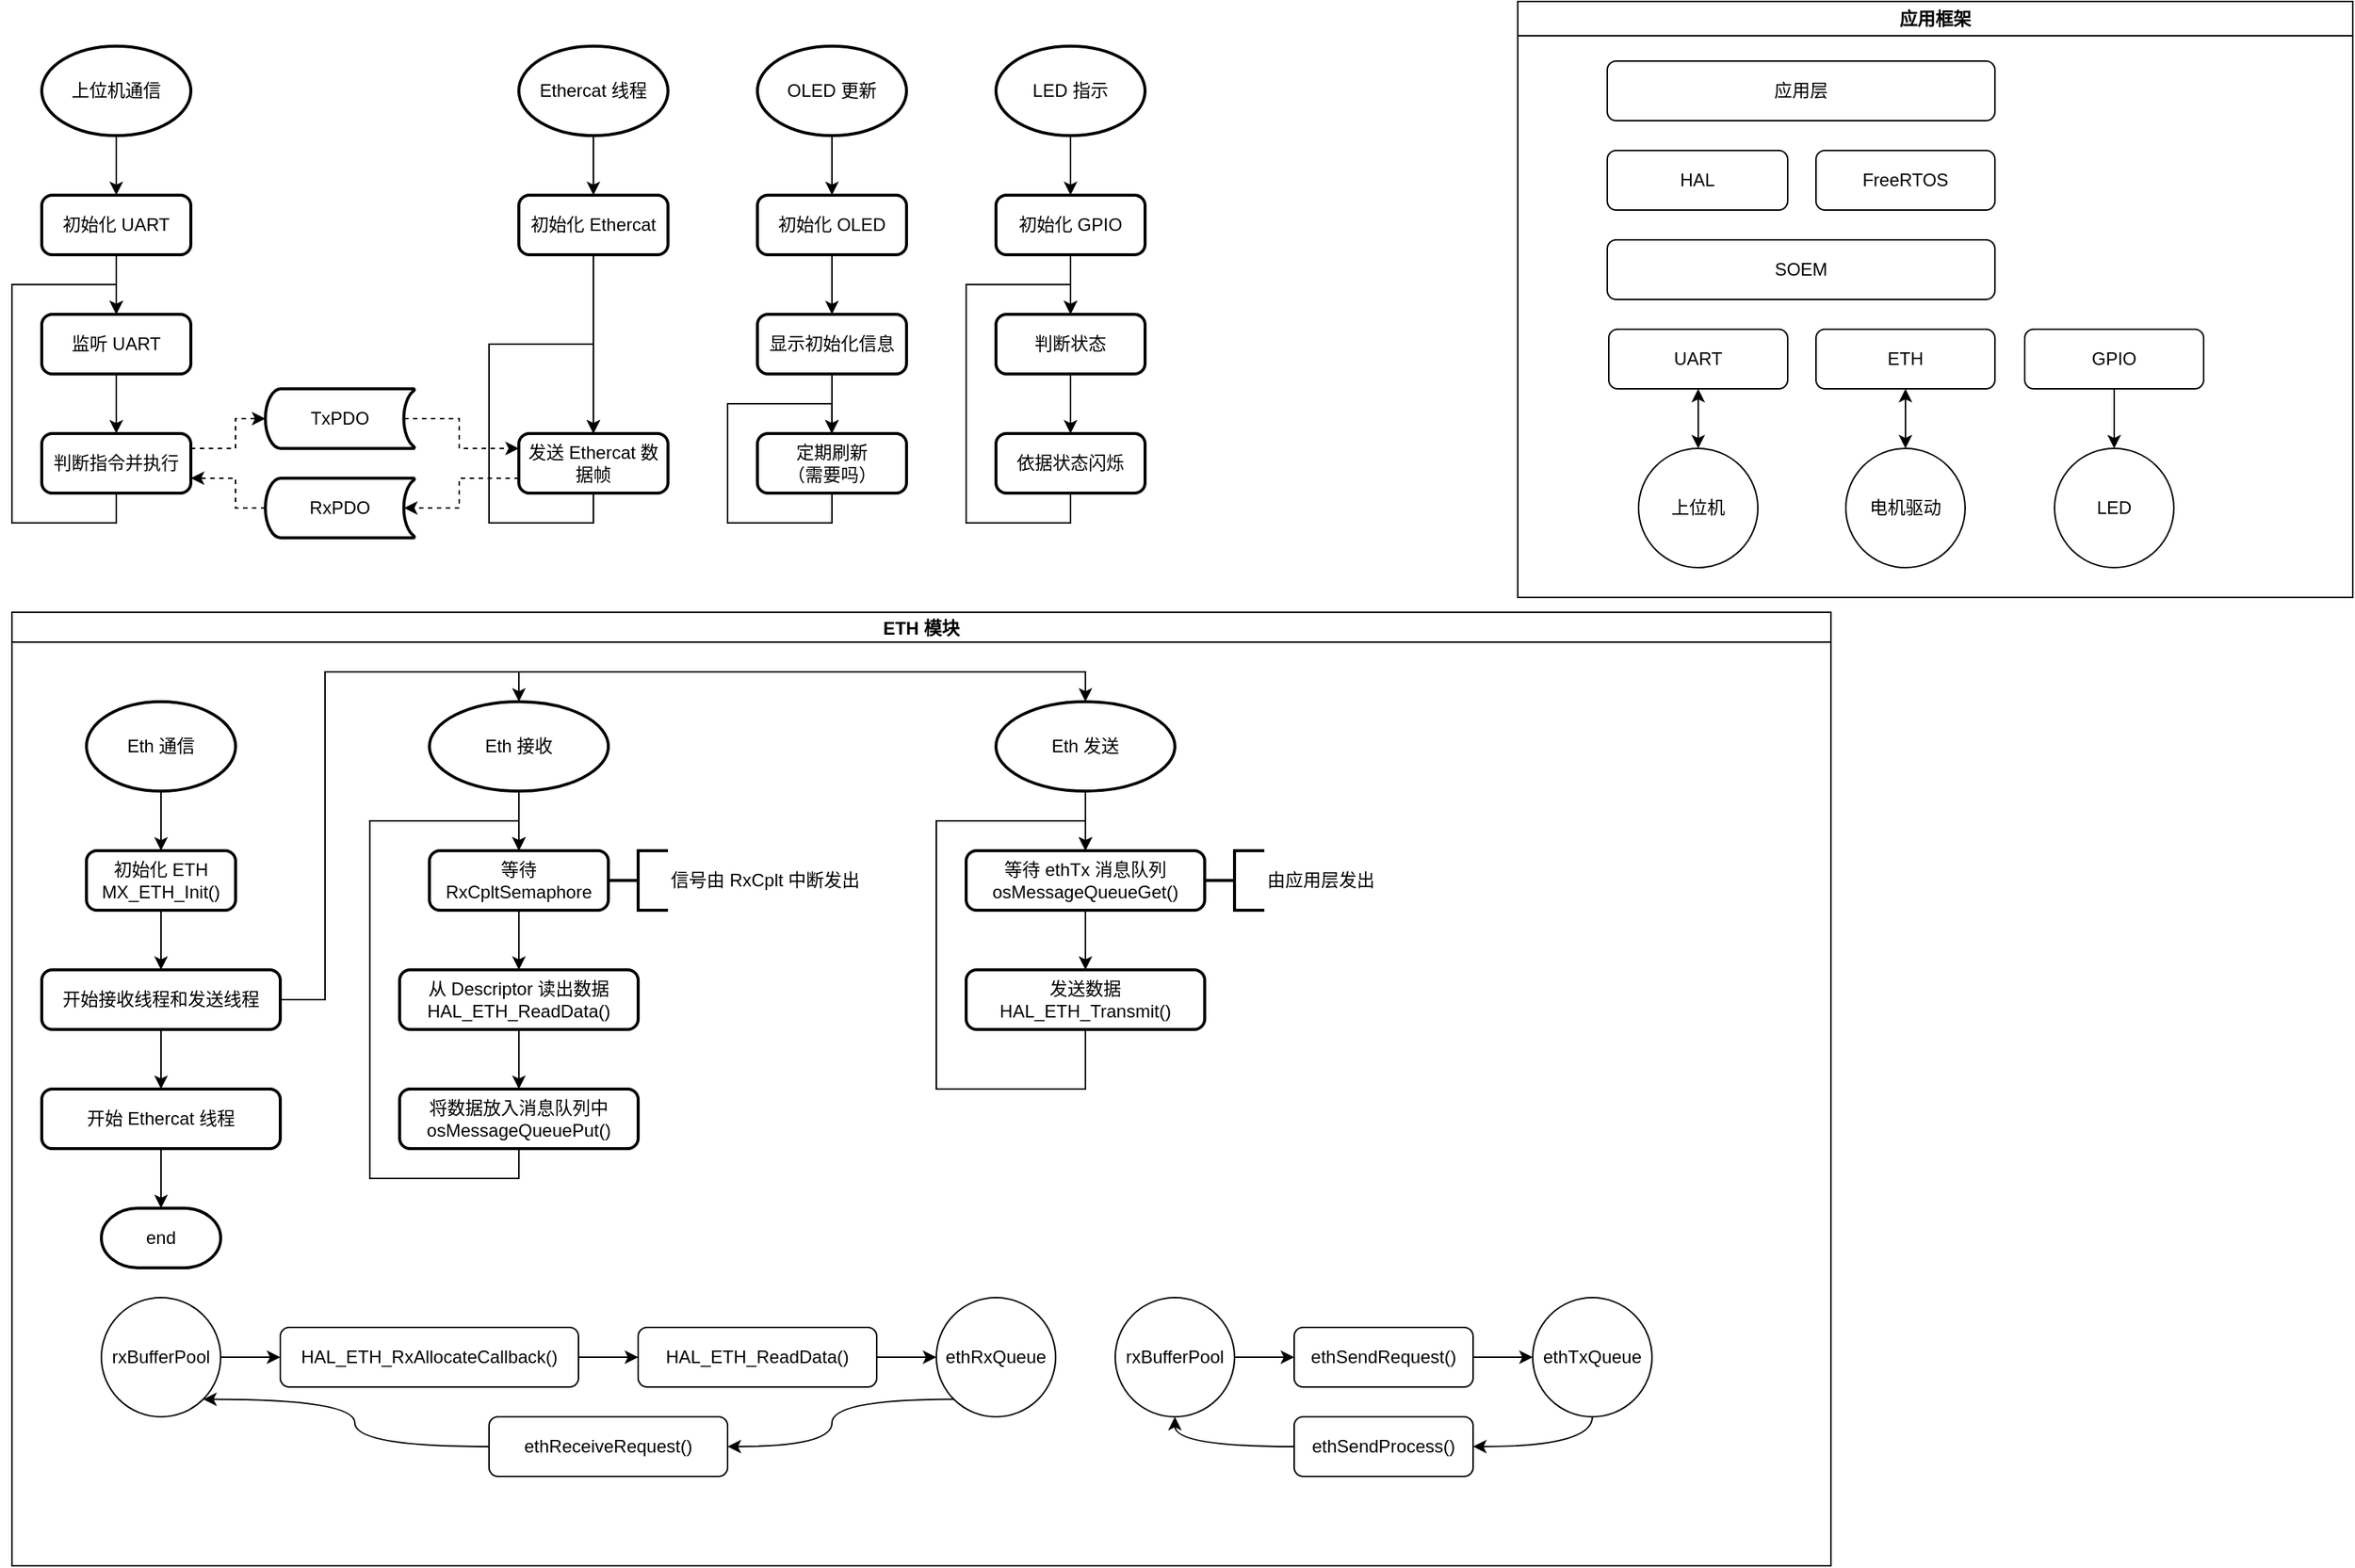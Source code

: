 <mxfile version="25.0.2">
  <diagram name="第 1 页" id="fHp6aYzsguq952eAFpHQ">
    <mxGraphModel dx="1715" dy="990" grid="1" gridSize="10" guides="1" tooltips="1" connect="1" arrows="1" fold="1" page="1" pageScale="1" pageWidth="827" pageHeight="1169" math="0" shadow="0">
      <root>
        <mxCell id="0" />
        <mxCell id="1" parent="0" />
        <mxCell id="wYquNIIKhj0eBhsRGFos-8" style="edgeStyle=orthogonalEdgeStyle;rounded=0;orthogonalLoop=1;jettySize=auto;html=1;exitX=0.5;exitY=1;exitDx=0;exitDy=0;exitPerimeter=0;entryX=0.5;entryY=0;entryDx=0;entryDy=0;" parent="1" source="wYquNIIKhj0eBhsRGFos-1" target="wYquNIIKhj0eBhsRGFos-5" edge="1">
          <mxGeometry relative="1" as="geometry" />
        </mxCell>
        <mxCell id="wYquNIIKhj0eBhsRGFos-1" value="上位机通信" style="strokeWidth=2;html=1;shape=mxgraph.flowchart.start_1;whiteSpace=wrap;" parent="1" vertex="1">
          <mxGeometry x="40" y="140" width="100" height="60" as="geometry" />
        </mxCell>
        <mxCell id="eN6KnNy7BDnJNn3gk7PR-62" style="edgeStyle=orthogonalEdgeStyle;rounded=0;orthogonalLoop=1;jettySize=auto;html=1;exitX=0.5;exitY=1;exitDx=0;exitDy=0;exitPerimeter=0;entryX=0.5;entryY=0;entryDx=0;entryDy=0;" edge="1" parent="1" source="wYquNIIKhj0eBhsRGFos-2" target="wYquNIIKhj0eBhsRGFos-13">
          <mxGeometry relative="1" as="geometry" />
        </mxCell>
        <mxCell id="wYquNIIKhj0eBhsRGFos-2" value="Ethercat 线程" style="strokeWidth=2;html=1;shape=mxgraph.flowchart.start_1;whiteSpace=wrap;" parent="1" vertex="1">
          <mxGeometry x="360" y="140" width="100" height="60" as="geometry" />
        </mxCell>
        <mxCell id="wYquNIIKhj0eBhsRGFos-27" style="edgeStyle=orthogonalEdgeStyle;rounded=0;orthogonalLoop=1;jettySize=auto;html=1;exitX=0.5;exitY=1;exitDx=0;exitDy=0;exitPerimeter=0;entryX=0.5;entryY=0;entryDx=0;entryDy=0;" parent="1" source="wYquNIIKhj0eBhsRGFos-3" target="wYquNIIKhj0eBhsRGFos-24" edge="1">
          <mxGeometry relative="1" as="geometry" />
        </mxCell>
        <mxCell id="wYquNIIKhj0eBhsRGFos-3" value="OLED 更新" style="strokeWidth=2;html=1;shape=mxgraph.flowchart.start_1;whiteSpace=wrap;" parent="1" vertex="1">
          <mxGeometry x="520" y="140" width="100" height="60" as="geometry" />
        </mxCell>
        <mxCell id="wYquNIIKhj0eBhsRGFos-34" style="edgeStyle=orthogonalEdgeStyle;rounded=0;orthogonalLoop=1;jettySize=auto;html=1;exitX=0.5;exitY=1;exitDx=0;exitDy=0;exitPerimeter=0;entryX=0.5;entryY=0;entryDx=0;entryDy=0;" parent="1" source="wYquNIIKhj0eBhsRGFos-4" target="wYquNIIKhj0eBhsRGFos-31" edge="1">
          <mxGeometry relative="1" as="geometry" />
        </mxCell>
        <mxCell id="wYquNIIKhj0eBhsRGFos-4" value="LED 指示" style="strokeWidth=2;html=1;shape=mxgraph.flowchart.start_1;whiteSpace=wrap;" parent="1" vertex="1">
          <mxGeometry x="680" y="140" width="100" height="60" as="geometry" />
        </mxCell>
        <mxCell id="wYquNIIKhj0eBhsRGFos-9" style="edgeStyle=orthogonalEdgeStyle;rounded=0;orthogonalLoop=1;jettySize=auto;html=1;exitX=0.5;exitY=1;exitDx=0;exitDy=0;entryX=0.5;entryY=0;entryDx=0;entryDy=0;" parent="1" source="wYquNIIKhj0eBhsRGFos-5" target="wYquNIIKhj0eBhsRGFos-6" edge="1">
          <mxGeometry relative="1" as="geometry" />
        </mxCell>
        <mxCell id="wYquNIIKhj0eBhsRGFos-5" value="初始化 UART" style="rounded=1;whiteSpace=wrap;html=1;absoluteArcSize=1;arcSize=14;strokeWidth=2;" parent="1" vertex="1">
          <mxGeometry x="40" y="240" width="100" height="40" as="geometry" />
        </mxCell>
        <mxCell id="wYquNIIKhj0eBhsRGFos-10" style="edgeStyle=orthogonalEdgeStyle;rounded=0;orthogonalLoop=1;jettySize=auto;html=1;exitX=0.5;exitY=1;exitDx=0;exitDy=0;entryX=0.5;entryY=0;entryDx=0;entryDy=0;" parent="1" source="wYquNIIKhj0eBhsRGFos-6" target="wYquNIIKhj0eBhsRGFos-7" edge="1">
          <mxGeometry relative="1" as="geometry" />
        </mxCell>
        <mxCell id="wYquNIIKhj0eBhsRGFos-6" value="监听 UART" style="rounded=1;whiteSpace=wrap;html=1;absoluteArcSize=1;arcSize=14;strokeWidth=2;" parent="1" vertex="1">
          <mxGeometry x="40" y="320" width="100" height="40" as="geometry" />
        </mxCell>
        <mxCell id="wYquNIIKhj0eBhsRGFos-11" style="edgeStyle=orthogonalEdgeStyle;rounded=0;orthogonalLoop=1;jettySize=auto;html=1;exitX=0.5;exitY=1;exitDx=0;exitDy=0;entryX=0.5;entryY=0;entryDx=0;entryDy=0;" parent="1" source="wYquNIIKhj0eBhsRGFos-7" target="wYquNIIKhj0eBhsRGFos-6" edge="1">
          <mxGeometry relative="1" as="geometry">
            <Array as="points">
              <mxPoint x="90" y="460" />
              <mxPoint x="20" y="460" />
              <mxPoint x="20" y="300" />
              <mxPoint x="90" y="300" />
            </Array>
          </mxGeometry>
        </mxCell>
        <mxCell id="wYquNIIKhj0eBhsRGFos-7" value="判断指令并执行" style="rounded=1;whiteSpace=wrap;html=1;absoluteArcSize=1;arcSize=14;strokeWidth=2;" parent="1" vertex="1">
          <mxGeometry x="40" y="400" width="100" height="40" as="geometry" />
        </mxCell>
        <mxCell id="eN6KnNy7BDnJNn3gk7PR-33" style="edgeStyle=orthogonalEdgeStyle;rounded=0;orthogonalLoop=1;jettySize=auto;html=1;exitX=0.5;exitY=1;exitDx=0;exitDy=0;entryX=0.5;entryY=0;entryDx=0;entryDy=0;" edge="1" parent="1" source="wYquNIIKhj0eBhsRGFos-13" target="wYquNIIKhj0eBhsRGFos-14">
          <mxGeometry relative="1" as="geometry" />
        </mxCell>
        <mxCell id="wYquNIIKhj0eBhsRGFos-13" value="初始化 Ethercat" style="rounded=1;whiteSpace=wrap;html=1;absoluteArcSize=1;arcSize=14;strokeWidth=2;" parent="1" vertex="1">
          <mxGeometry x="360" y="240" width="100" height="40" as="geometry" />
        </mxCell>
        <mxCell id="wYquNIIKhj0eBhsRGFos-14" value="发送 Ethercat 数据帧" style="rounded=1;whiteSpace=wrap;html=1;absoluteArcSize=1;arcSize=14;strokeWidth=2;" parent="1" vertex="1">
          <mxGeometry x="360" y="400" width="100" height="40" as="geometry" />
        </mxCell>
        <mxCell id="wYquNIIKhj0eBhsRGFos-28" style="edgeStyle=orthogonalEdgeStyle;rounded=0;orthogonalLoop=1;jettySize=auto;html=1;exitX=0.5;exitY=1;exitDx=0;exitDy=0;entryX=0.5;entryY=0;entryDx=0;entryDy=0;" parent="1" source="wYquNIIKhj0eBhsRGFos-24" target="wYquNIIKhj0eBhsRGFos-25" edge="1">
          <mxGeometry relative="1" as="geometry" />
        </mxCell>
        <mxCell id="wYquNIIKhj0eBhsRGFos-24" value="初始化 OLED" style="rounded=1;whiteSpace=wrap;html=1;absoluteArcSize=1;arcSize=14;strokeWidth=2;" parent="1" vertex="1">
          <mxGeometry x="520" y="240" width="100" height="40" as="geometry" />
        </mxCell>
        <mxCell id="wYquNIIKhj0eBhsRGFos-29" style="edgeStyle=orthogonalEdgeStyle;rounded=0;orthogonalLoop=1;jettySize=auto;html=1;exitX=0.5;exitY=1;exitDx=0;exitDy=0;entryX=0.5;entryY=0;entryDx=0;entryDy=0;" parent="1" source="wYquNIIKhj0eBhsRGFos-25" target="wYquNIIKhj0eBhsRGFos-26" edge="1">
          <mxGeometry relative="1" as="geometry" />
        </mxCell>
        <mxCell id="wYquNIIKhj0eBhsRGFos-25" value="显示初始化信息" style="rounded=1;whiteSpace=wrap;html=1;absoluteArcSize=1;arcSize=14;strokeWidth=2;" parent="1" vertex="1">
          <mxGeometry x="520" y="320" width="100" height="40" as="geometry" />
        </mxCell>
        <mxCell id="wYquNIIKhj0eBhsRGFos-30" style="edgeStyle=orthogonalEdgeStyle;rounded=0;orthogonalLoop=1;jettySize=auto;html=1;exitX=0.5;exitY=1;exitDx=0;exitDy=0;" parent="1" source="wYquNIIKhj0eBhsRGFos-26" edge="1">
          <mxGeometry relative="1" as="geometry">
            <mxPoint x="569.857" y="400" as="targetPoint" />
            <Array as="points">
              <mxPoint x="570" y="460" />
              <mxPoint x="500" y="460" />
              <mxPoint x="500" y="380" />
              <mxPoint x="570" y="380" />
            </Array>
          </mxGeometry>
        </mxCell>
        <mxCell id="wYquNIIKhj0eBhsRGFos-26" value="定期刷新&lt;br&gt;（需要吗）" style="rounded=1;whiteSpace=wrap;html=1;absoluteArcSize=1;arcSize=14;strokeWidth=2;" parent="1" vertex="1">
          <mxGeometry x="520" y="400" width="100" height="40" as="geometry" />
        </mxCell>
        <mxCell id="wYquNIIKhj0eBhsRGFos-35" style="edgeStyle=orthogonalEdgeStyle;rounded=0;orthogonalLoop=1;jettySize=auto;html=1;exitX=0.5;exitY=1;exitDx=0;exitDy=0;entryX=0.5;entryY=0;entryDx=0;entryDy=0;" parent="1" source="wYquNIIKhj0eBhsRGFos-31" target="wYquNIIKhj0eBhsRGFos-32" edge="1">
          <mxGeometry relative="1" as="geometry" />
        </mxCell>
        <mxCell id="wYquNIIKhj0eBhsRGFos-31" value="初始化 GPIO" style="rounded=1;whiteSpace=wrap;html=1;absoluteArcSize=1;arcSize=14;strokeWidth=2;" parent="1" vertex="1">
          <mxGeometry x="680" y="240" width="100" height="40" as="geometry" />
        </mxCell>
        <mxCell id="wYquNIIKhj0eBhsRGFos-36" style="edgeStyle=orthogonalEdgeStyle;rounded=0;orthogonalLoop=1;jettySize=auto;html=1;exitX=0.5;exitY=1;exitDx=0;exitDy=0;entryX=0.5;entryY=0;entryDx=0;entryDy=0;" parent="1" source="wYquNIIKhj0eBhsRGFos-32" target="wYquNIIKhj0eBhsRGFos-33" edge="1">
          <mxGeometry relative="1" as="geometry" />
        </mxCell>
        <mxCell id="wYquNIIKhj0eBhsRGFos-32" value="判断状态" style="rounded=1;whiteSpace=wrap;html=1;absoluteArcSize=1;arcSize=14;strokeWidth=2;" parent="1" vertex="1">
          <mxGeometry x="680" y="320" width="100" height="40" as="geometry" />
        </mxCell>
        <mxCell id="wYquNIIKhj0eBhsRGFos-37" style="edgeStyle=orthogonalEdgeStyle;rounded=0;orthogonalLoop=1;jettySize=auto;html=1;exitX=0.5;exitY=1;exitDx=0;exitDy=0;entryX=0.5;entryY=0;entryDx=0;entryDy=0;" parent="1" source="wYquNIIKhj0eBhsRGFos-33" target="wYquNIIKhj0eBhsRGFos-32" edge="1">
          <mxGeometry relative="1" as="geometry">
            <Array as="points">
              <mxPoint x="730" y="460" />
              <mxPoint x="660" y="460" />
              <mxPoint x="660" y="300" />
              <mxPoint x="730" y="300" />
            </Array>
          </mxGeometry>
        </mxCell>
        <mxCell id="wYquNIIKhj0eBhsRGFos-33" value="依据状态闪烁" style="rounded=1;whiteSpace=wrap;html=1;absoluteArcSize=1;arcSize=14;strokeWidth=2;" parent="1" vertex="1">
          <mxGeometry x="680" y="400" width="100" height="40" as="geometry" />
        </mxCell>
        <mxCell id="wYquNIIKhj0eBhsRGFos-41" style="edgeStyle=orthogonalEdgeStyle;rounded=0;orthogonalLoop=1;jettySize=auto;html=1;exitX=0.93;exitY=0.5;exitDx=0;exitDy=0;exitPerimeter=0;entryX=0;entryY=0.25;entryDx=0;entryDy=0;dashed=1;" parent="1" source="wYquNIIKhj0eBhsRGFos-38" target="wYquNIIKhj0eBhsRGFos-14" edge="1">
          <mxGeometry relative="1" as="geometry">
            <mxPoint x="360.0" y="420" as="targetPoint" />
            <Array as="points">
              <mxPoint x="320" y="390" />
              <mxPoint x="320" y="410" />
            </Array>
          </mxGeometry>
        </mxCell>
        <mxCell id="wYquNIIKhj0eBhsRGFos-38" value="TxPDO" style="strokeWidth=2;html=1;shape=mxgraph.flowchart.stored_data;whiteSpace=wrap;" parent="1" vertex="1">
          <mxGeometry x="190" y="370" width="100" height="40" as="geometry" />
        </mxCell>
        <mxCell id="wYquNIIKhj0eBhsRGFos-39" style="edgeStyle=orthogonalEdgeStyle;rounded=0;orthogonalLoop=1;jettySize=auto;html=1;exitX=1;exitY=0.25;exitDx=0;exitDy=0;entryX=0;entryY=0.5;entryDx=0;entryDy=0;entryPerimeter=0;dashed=1;exitPerimeter=0;" parent="1" source="wYquNIIKhj0eBhsRGFos-7" target="wYquNIIKhj0eBhsRGFos-38" edge="1">
          <mxGeometry relative="1" as="geometry">
            <Array as="points">
              <mxPoint x="170" y="410" />
              <mxPoint x="170" y="390" />
            </Array>
          </mxGeometry>
        </mxCell>
        <mxCell id="eN6KnNy7BDnJNn3gk7PR-39" style="edgeStyle=orthogonalEdgeStyle;rounded=0;orthogonalLoop=1;jettySize=auto;html=1;exitX=0;exitY=0.5;exitDx=0;exitDy=0;exitPerimeter=0;entryX=1;entryY=0.75;entryDx=0;entryDy=0;dashed=1;" edge="1" parent="1" source="eN6KnNy7BDnJNn3gk7PR-37" target="wYquNIIKhj0eBhsRGFos-7">
          <mxGeometry relative="1" as="geometry">
            <Array as="points">
              <mxPoint x="170" y="450" />
              <mxPoint x="170" y="430" />
            </Array>
          </mxGeometry>
        </mxCell>
        <mxCell id="eN6KnNy7BDnJNn3gk7PR-37" value="RxPDO" style="strokeWidth=2;html=1;shape=mxgraph.flowchart.stored_data;whiteSpace=wrap;" vertex="1" parent="1">
          <mxGeometry x="190" y="430" width="100" height="40" as="geometry" />
        </mxCell>
        <mxCell id="eN6KnNy7BDnJNn3gk7PR-38" style="edgeStyle=orthogonalEdgeStyle;rounded=0;orthogonalLoop=1;jettySize=auto;html=1;exitX=0;exitY=0.75;exitDx=0;exitDy=0;entryX=0.93;entryY=0.5;entryDx=0;entryDy=0;entryPerimeter=0;dashed=1;" edge="1" parent="1" source="wYquNIIKhj0eBhsRGFos-14" target="eN6KnNy7BDnJNn3gk7PR-37">
          <mxGeometry relative="1" as="geometry">
            <Array as="points">
              <mxPoint x="320" y="430" />
              <mxPoint x="320" y="450" />
            </Array>
          </mxGeometry>
        </mxCell>
        <mxCell id="eN6KnNy7BDnJNn3gk7PR-53" style="edgeStyle=orthogonalEdgeStyle;rounded=0;orthogonalLoop=1;jettySize=auto;html=1;exitX=0.5;exitY=1;exitDx=0;exitDy=0;entryX=0.5;entryY=0;entryDx=0;entryDy=0;" edge="1" parent="1" source="wYquNIIKhj0eBhsRGFos-14" target="wYquNIIKhj0eBhsRGFos-14">
          <mxGeometry relative="1" as="geometry">
            <Array as="points">
              <mxPoint x="410" y="460" />
              <mxPoint x="340" y="460" />
              <mxPoint x="340" y="340" />
              <mxPoint x="410" y="340" />
            </Array>
          </mxGeometry>
        </mxCell>
        <mxCell id="eN6KnNy7BDnJNn3gk7PR-54" value="" style="group" vertex="1" connectable="0" parent="1">
          <mxGeometry x="20" y="520" width="1220" height="640" as="geometry" />
        </mxCell>
        <mxCell id="eN6KnNy7BDnJNn3gk7PR-50" value="ETH 模块" style="swimlane;startSize=20;" vertex="1" parent="eN6KnNy7BDnJNn3gk7PR-54">
          <mxGeometry width="1220" height="640" as="geometry">
            <mxRectangle width="50" height="40" as="alternateBounds" />
          </mxGeometry>
        </mxCell>
        <mxCell id="EHRdhJCnsaKLjLiz89lM-1" style="edgeStyle=orthogonalEdgeStyle;rounded=0;orthogonalLoop=1;jettySize=auto;html=1;exitX=0.5;exitY=1;exitDx=0;exitDy=0;exitPerimeter=0;entryX=0.5;entryY=0;entryDx=0;entryDy=0;" parent="eN6KnNy7BDnJNn3gk7PR-50" source="EHRdhJCnsaKLjLiz89lM-2" target="EHRdhJCnsaKLjLiz89lM-4" edge="1">
          <mxGeometry relative="1" as="geometry" />
        </mxCell>
        <mxCell id="EHRdhJCnsaKLjLiz89lM-2" value="Eth 通信" style="strokeWidth=2;html=1;shape=mxgraph.flowchart.start_1;whiteSpace=wrap;" parent="eN6KnNy7BDnJNn3gk7PR-50" vertex="1">
          <mxGeometry x="50" y="60" width="100" height="60" as="geometry" />
        </mxCell>
        <mxCell id="EHRdhJCnsaKLjLiz89lM-4" value="初始化 ETH&lt;br&gt;MX_ETH_Init()" style="rounded=1;whiteSpace=wrap;html=1;absoluteArcSize=1;arcSize=14;strokeWidth=2;" parent="eN6KnNy7BDnJNn3gk7PR-50" vertex="1">
          <mxGeometry x="50" y="160" width="100" height="40" as="geometry" />
        </mxCell>
        <mxCell id="eN6KnNy7BDnJNn3gk7PR-2" style="edgeStyle=orthogonalEdgeStyle;rounded=0;orthogonalLoop=1;jettySize=auto;html=1;exitX=0.5;exitY=1;exitDx=0;exitDy=0;entryX=0.5;entryY=0;entryDx=0;entryDy=0;" edge="1" parent="eN6KnNy7BDnJNn3gk7PR-50" source="EHRdhJCnsaKLjLiz89lM-4" target="eN6KnNy7BDnJNn3gk7PR-8">
          <mxGeometry relative="1" as="geometry">
            <mxPoint x="100" y="240" as="targetPoint" />
          </mxGeometry>
        </mxCell>
        <mxCell id="eN6KnNy7BDnJNn3gk7PR-60" style="edgeStyle=orthogonalEdgeStyle;rounded=0;orthogonalLoop=1;jettySize=auto;html=1;exitX=0.5;exitY=1;exitDx=0;exitDy=0;entryX=0.5;entryY=0;entryDx=0;entryDy=0;" edge="1" parent="eN6KnNy7BDnJNn3gk7PR-50" source="eN6KnNy7BDnJNn3gk7PR-8" target="eN6KnNy7BDnJNn3gk7PR-59">
          <mxGeometry relative="1" as="geometry" />
        </mxCell>
        <mxCell id="eN6KnNy7BDnJNn3gk7PR-8" value="开始接收线程和发送线程" style="rounded=1;whiteSpace=wrap;html=1;absoluteArcSize=1;arcSize=14;strokeWidth=2;" vertex="1" parent="eN6KnNy7BDnJNn3gk7PR-50">
          <mxGeometry x="20" y="240" width="160" height="40" as="geometry" />
        </mxCell>
        <mxCell id="eN6KnNy7BDnJNn3gk7PR-10" value="end" style="strokeWidth=2;html=1;shape=mxgraph.flowchart.terminator;whiteSpace=wrap;" vertex="1" parent="eN6KnNy7BDnJNn3gk7PR-50">
          <mxGeometry x="60" y="400" width="80" height="40" as="geometry" />
        </mxCell>
        <mxCell id="eN6KnNy7BDnJNn3gk7PR-28" style="edgeStyle=orthogonalEdgeStyle;rounded=0;orthogonalLoop=1;jettySize=auto;html=1;exitX=0.5;exitY=1;exitDx=0;exitDy=0;exitPerimeter=0;entryX=0.5;entryY=0;entryDx=0;entryDy=0;" edge="1" parent="eN6KnNy7BDnJNn3gk7PR-50" source="eN6KnNy7BDnJNn3gk7PR-12" target="eN6KnNy7BDnJNn3gk7PR-13">
          <mxGeometry relative="1" as="geometry" />
        </mxCell>
        <mxCell id="eN6KnNy7BDnJNn3gk7PR-12" value="Eth 接收" style="strokeWidth=2;html=1;shape=mxgraph.flowchart.start_1;whiteSpace=wrap;" vertex="1" parent="eN6KnNy7BDnJNn3gk7PR-50">
          <mxGeometry x="280.03" y="60" width="120" height="60" as="geometry" />
        </mxCell>
        <mxCell id="eN6KnNy7BDnJNn3gk7PR-29" style="edgeStyle=orthogonalEdgeStyle;rounded=0;orthogonalLoop=1;jettySize=auto;html=1;exitX=0.5;exitY=1;exitDx=0;exitDy=0;entryX=0.5;entryY=0;entryDx=0;entryDy=0;" edge="1" parent="eN6KnNy7BDnJNn3gk7PR-50" source="eN6KnNy7BDnJNn3gk7PR-13" target="eN6KnNy7BDnJNn3gk7PR-26">
          <mxGeometry relative="1" as="geometry" />
        </mxCell>
        <mxCell id="eN6KnNy7BDnJNn3gk7PR-13" value="等待 RxCpltSemaphore" style="rounded=1;whiteSpace=wrap;html=1;absoluteArcSize=1;arcSize=14;strokeWidth=2;" vertex="1" parent="eN6KnNy7BDnJNn3gk7PR-50">
          <mxGeometry x="280.03" y="160" width="120" height="40" as="geometry" />
        </mxCell>
        <mxCell id="eN6KnNy7BDnJNn3gk7PR-30" style="edgeStyle=orthogonalEdgeStyle;rounded=0;orthogonalLoop=1;jettySize=auto;html=1;exitX=0.5;exitY=1;exitDx=0;exitDy=0;entryX=0.5;entryY=0;entryDx=0;entryDy=0;" edge="1" parent="eN6KnNy7BDnJNn3gk7PR-50" source="eN6KnNy7BDnJNn3gk7PR-26" target="eN6KnNy7BDnJNn3gk7PR-27">
          <mxGeometry relative="1" as="geometry" />
        </mxCell>
        <mxCell id="eN6KnNy7BDnJNn3gk7PR-26" value="从 Descriptor 读出数据&lt;br&gt;HAL_ETH_ReadData()" style="rounded=1;whiteSpace=wrap;html=1;absoluteArcSize=1;arcSize=14;strokeWidth=2;" vertex="1" parent="eN6KnNy7BDnJNn3gk7PR-50">
          <mxGeometry x="260.03" y="240" width="160" height="40" as="geometry" />
        </mxCell>
        <mxCell id="eN6KnNy7BDnJNn3gk7PR-31" style="edgeStyle=orthogonalEdgeStyle;rounded=0;orthogonalLoop=1;jettySize=auto;html=1;exitX=0.5;exitY=1;exitDx=0;exitDy=0;entryX=0.5;entryY=0;entryDx=0;entryDy=0;" edge="1" parent="eN6KnNy7BDnJNn3gk7PR-50" source="eN6KnNy7BDnJNn3gk7PR-27" target="eN6KnNy7BDnJNn3gk7PR-13">
          <mxGeometry relative="1" as="geometry">
            <Array as="points">
              <mxPoint x="340.03" y="380" />
              <mxPoint x="240.03" y="380" />
              <mxPoint x="240.03" y="140" />
              <mxPoint x="340.03" y="140" />
            </Array>
          </mxGeometry>
        </mxCell>
        <mxCell id="eN6KnNy7BDnJNn3gk7PR-27" value="将数据放入消息队列中&lt;br&gt;osMessageQueuePut()" style="rounded=1;whiteSpace=wrap;html=1;absoluteArcSize=1;arcSize=14;strokeWidth=2;" vertex="1" parent="eN6KnNy7BDnJNn3gk7PR-50">
          <mxGeometry x="260.03" y="320" width="160" height="40" as="geometry" />
        </mxCell>
        <mxCell id="eN6KnNy7BDnJNn3gk7PR-32" value="信号由 RxCplt 中断发出" style="strokeWidth=2;html=1;shape=mxgraph.flowchart.annotation_2;align=left;labelPosition=right;pointerEvents=1;" vertex="1" parent="eN6KnNy7BDnJNn3gk7PR-50">
          <mxGeometry x="400.03" y="160" width="39.97" height="40" as="geometry" />
        </mxCell>
        <mxCell id="eN6KnNy7BDnJNn3gk7PR-45" style="edgeStyle=orthogonalEdgeStyle;rounded=0;orthogonalLoop=1;jettySize=auto;html=1;exitX=0.5;exitY=1;exitDx=0;exitDy=0;exitPerimeter=0;entryX=0.5;entryY=0;entryDx=0;entryDy=0;" edge="1" parent="eN6KnNy7BDnJNn3gk7PR-50" source="eN6KnNy7BDnJNn3gk7PR-40" target="eN6KnNy7BDnJNn3gk7PR-41">
          <mxGeometry relative="1" as="geometry" />
        </mxCell>
        <mxCell id="eN6KnNy7BDnJNn3gk7PR-40" value="Eth 发送" style="strokeWidth=2;html=1;shape=mxgraph.flowchart.start_1;whiteSpace=wrap;" vertex="1" parent="eN6KnNy7BDnJNn3gk7PR-50">
          <mxGeometry x="660" y="60" width="120" height="60" as="geometry" />
        </mxCell>
        <mxCell id="eN6KnNy7BDnJNn3gk7PR-46" style="edgeStyle=orthogonalEdgeStyle;rounded=0;orthogonalLoop=1;jettySize=auto;html=1;exitX=0.5;exitY=1;exitDx=0;exitDy=0;entryX=0.5;entryY=0;entryDx=0;entryDy=0;" edge="1" parent="eN6KnNy7BDnJNn3gk7PR-50" source="eN6KnNy7BDnJNn3gk7PR-41" target="eN6KnNy7BDnJNn3gk7PR-42">
          <mxGeometry relative="1" as="geometry" />
        </mxCell>
        <mxCell id="eN6KnNy7BDnJNn3gk7PR-41" value="&lt;div&gt;等待 ethTx 消息队列&lt;/div&gt;osMessageQueueGet()" style="rounded=1;whiteSpace=wrap;html=1;absoluteArcSize=1;arcSize=14;strokeWidth=2;" vertex="1" parent="eN6KnNy7BDnJNn3gk7PR-50">
          <mxGeometry x="640" y="160" width="160" height="40" as="geometry" />
        </mxCell>
        <mxCell id="eN6KnNy7BDnJNn3gk7PR-42" value="发送数据&lt;div&gt;HAL_ETH_Transmit()&lt;/div&gt;" style="rounded=1;whiteSpace=wrap;html=1;absoluteArcSize=1;arcSize=14;strokeWidth=2;" vertex="1" parent="eN6KnNy7BDnJNn3gk7PR-50">
          <mxGeometry x="640" y="240" width="160" height="40" as="geometry" />
        </mxCell>
        <mxCell id="eN6KnNy7BDnJNn3gk7PR-48" style="edgeStyle=orthogonalEdgeStyle;rounded=0;orthogonalLoop=1;jettySize=auto;html=1;exitX=0.5;exitY=1;exitDx=0;exitDy=0;entryX=0.5;entryY=0;entryDx=0;entryDy=0;" edge="1" parent="eN6KnNy7BDnJNn3gk7PR-50" source="eN6KnNy7BDnJNn3gk7PR-42" target="eN6KnNy7BDnJNn3gk7PR-41">
          <mxGeometry relative="1" as="geometry">
            <mxPoint x="720" y="360" as="sourcePoint" />
            <Array as="points">
              <mxPoint x="720" y="320" />
              <mxPoint x="620" y="320" />
              <mxPoint x="620" y="140" />
              <mxPoint x="720" y="140" />
            </Array>
          </mxGeometry>
        </mxCell>
        <mxCell id="eN6KnNy7BDnJNn3gk7PR-49" value="由应用层发出" style="strokeWidth=2;html=1;shape=mxgraph.flowchart.annotation_2;align=left;labelPosition=right;pointerEvents=1;" vertex="1" parent="eN6KnNy7BDnJNn3gk7PR-50">
          <mxGeometry x="800" y="160" width="40" height="40" as="geometry" />
        </mxCell>
        <mxCell id="eN6KnNy7BDnJNn3gk7PR-57" style="edgeStyle=orthogonalEdgeStyle;rounded=0;orthogonalLoop=1;jettySize=auto;html=1;exitX=1;exitY=0.5;exitDx=0;exitDy=0;entryX=0.5;entryY=0;entryDx=0;entryDy=0;entryPerimeter=0;" edge="1" parent="eN6KnNy7BDnJNn3gk7PR-50" source="eN6KnNy7BDnJNn3gk7PR-8" target="eN6KnNy7BDnJNn3gk7PR-12">
          <mxGeometry relative="1" as="geometry">
            <Array as="points">
              <mxPoint x="210" y="260" />
              <mxPoint x="210" y="40" />
              <mxPoint x="340" y="40" />
            </Array>
          </mxGeometry>
        </mxCell>
        <mxCell id="eN6KnNy7BDnJNn3gk7PR-58" style="edgeStyle=orthogonalEdgeStyle;rounded=0;orthogonalLoop=1;jettySize=auto;html=1;exitX=1;exitY=0.5;exitDx=0;exitDy=0;entryX=0.5;entryY=0;entryDx=0;entryDy=0;entryPerimeter=0;" edge="1" parent="eN6KnNy7BDnJNn3gk7PR-50" source="eN6KnNy7BDnJNn3gk7PR-8" target="eN6KnNy7BDnJNn3gk7PR-40">
          <mxGeometry relative="1" as="geometry">
            <Array as="points">
              <mxPoint x="210" y="260" />
              <mxPoint x="210" y="40" />
              <mxPoint x="720" y="40" />
            </Array>
          </mxGeometry>
        </mxCell>
        <mxCell id="eN6KnNy7BDnJNn3gk7PR-59" value="开始 Ethercat 线程" style="rounded=1;whiteSpace=wrap;html=1;absoluteArcSize=1;arcSize=14;strokeWidth=2;" vertex="1" parent="eN6KnNy7BDnJNn3gk7PR-50">
          <mxGeometry x="20" y="320" width="160" height="40" as="geometry" />
        </mxCell>
        <mxCell id="eN6KnNy7BDnJNn3gk7PR-61" style="edgeStyle=orthogonalEdgeStyle;rounded=0;orthogonalLoop=1;jettySize=auto;html=1;exitX=0.5;exitY=1;exitDx=0;exitDy=0;entryX=0.5;entryY=0;entryDx=0;entryDy=0;entryPerimeter=0;" edge="1" parent="eN6KnNy7BDnJNn3gk7PR-50" source="eN6KnNy7BDnJNn3gk7PR-59" target="eN6KnNy7BDnJNn3gk7PR-10">
          <mxGeometry relative="1" as="geometry" />
        </mxCell>
        <mxCell id="eN6KnNy7BDnJNn3gk7PR-80" style="rounded=0;orthogonalLoop=1;jettySize=auto;html=1;exitX=1;exitY=0.5;exitDx=0;exitDy=0;entryX=0;entryY=0.5;entryDx=0;entryDy=0;edgeStyle=orthogonalEdgeStyle;curved=1;" edge="1" parent="eN6KnNy7BDnJNn3gk7PR-50" source="eN6KnNy7BDnJNn3gk7PR-78" target="eN6KnNy7BDnJNn3gk7PR-79">
          <mxGeometry relative="1" as="geometry" />
        </mxCell>
        <mxCell id="eN6KnNy7BDnJNn3gk7PR-78" value="rxBufferPool" style="ellipse;whiteSpace=wrap;html=1;aspect=fixed;" vertex="1" parent="eN6KnNy7BDnJNn3gk7PR-50">
          <mxGeometry x="60" y="460" width="80" height="80" as="geometry" />
        </mxCell>
        <mxCell id="eN6KnNy7BDnJNn3gk7PR-113" style="edgeStyle=orthogonalEdgeStyle;rounded=0;orthogonalLoop=1;jettySize=auto;html=1;exitX=1;exitY=0.5;exitDx=0;exitDy=0;entryX=0;entryY=0.5;entryDx=0;entryDy=0;" edge="1" parent="eN6KnNy7BDnJNn3gk7PR-50" source="eN6KnNy7BDnJNn3gk7PR-79" target="eN6KnNy7BDnJNn3gk7PR-114">
          <mxGeometry relative="1" as="geometry">
            <mxPoint x="420.03" y="500" as="targetPoint" />
          </mxGeometry>
        </mxCell>
        <mxCell id="eN6KnNy7BDnJNn3gk7PR-79" value="HAL_ETH_RxAllocateCallback()" style="rounded=1;whiteSpace=wrap;html=1;" vertex="1" parent="eN6KnNy7BDnJNn3gk7PR-50">
          <mxGeometry x="180" y="480" width="200" height="40" as="geometry" />
        </mxCell>
        <mxCell id="eN6KnNy7BDnJNn3gk7PR-117" style="edgeStyle=orthogonalEdgeStyle;rounded=0;orthogonalLoop=1;jettySize=auto;html=1;exitX=1;exitY=0.5;exitDx=0;exitDy=0;entryX=0;entryY=0.5;entryDx=0;entryDy=0;curved=1;" edge="1" parent="eN6KnNy7BDnJNn3gk7PR-50" source="eN6KnNy7BDnJNn3gk7PR-114" target="eN6KnNy7BDnJNn3gk7PR-120">
          <mxGeometry relative="1" as="geometry">
            <mxPoint x="820" y="500" as="targetPoint" />
          </mxGeometry>
        </mxCell>
        <mxCell id="eN6KnNy7BDnJNn3gk7PR-114" value="HAL_ETH_ReadData()" style="rounded=1;whiteSpace=wrap;html=1;" vertex="1" parent="eN6KnNy7BDnJNn3gk7PR-50">
          <mxGeometry x="420.03" y="480" width="160" height="40" as="geometry" />
        </mxCell>
        <mxCell id="eN6KnNy7BDnJNn3gk7PR-123" style="edgeStyle=orthogonalEdgeStyle;rounded=0;orthogonalLoop=1;jettySize=auto;html=1;exitX=0;exitY=1;exitDx=0;exitDy=0;entryX=1;entryY=0.5;entryDx=0;entryDy=0;curved=1;" edge="1" parent="eN6KnNy7BDnJNn3gk7PR-50" source="eN6KnNy7BDnJNn3gk7PR-120" target="eN6KnNy7BDnJNn3gk7PR-122">
          <mxGeometry relative="1" as="geometry" />
        </mxCell>
        <mxCell id="eN6KnNy7BDnJNn3gk7PR-120" value="ethRxQueue" style="ellipse;whiteSpace=wrap;html=1;aspect=fixed;" vertex="1" parent="eN6KnNy7BDnJNn3gk7PR-50">
          <mxGeometry x="620" y="460" width="80" height="80" as="geometry" />
        </mxCell>
        <mxCell id="eN6KnNy7BDnJNn3gk7PR-136" style="edgeStyle=orthogonalEdgeStyle;rounded=0;orthogonalLoop=1;jettySize=auto;html=1;exitX=0;exitY=0.5;exitDx=0;exitDy=0;entryX=1;entryY=1;entryDx=0;entryDy=0;curved=1;" edge="1" parent="eN6KnNy7BDnJNn3gk7PR-50" source="eN6KnNy7BDnJNn3gk7PR-122" target="eN6KnNy7BDnJNn3gk7PR-78">
          <mxGeometry relative="1" as="geometry" />
        </mxCell>
        <mxCell id="eN6KnNy7BDnJNn3gk7PR-122" value="ethReceiveRequest()" style="rounded=1;whiteSpace=wrap;html=1;" vertex="1" parent="eN6KnNy7BDnJNn3gk7PR-50">
          <mxGeometry x="320" y="540" width="160" height="40" as="geometry" />
        </mxCell>
        <mxCell id="eN6KnNy7BDnJNn3gk7PR-129" style="edgeStyle=orthogonalEdgeStyle;rounded=0;orthogonalLoop=1;jettySize=auto;html=1;exitX=1;exitY=0.5;exitDx=0;exitDy=0;entryX=0;entryY=0.5;entryDx=0;entryDy=0;" edge="1" parent="eN6KnNy7BDnJNn3gk7PR-50" source="eN6KnNy7BDnJNn3gk7PR-125" target="eN6KnNy7BDnJNn3gk7PR-126">
          <mxGeometry relative="1" as="geometry" />
        </mxCell>
        <mxCell id="eN6KnNy7BDnJNn3gk7PR-125" value="rxBufferPool" style="ellipse;whiteSpace=wrap;html=1;aspect=fixed;" vertex="1" parent="eN6KnNy7BDnJNn3gk7PR-50">
          <mxGeometry x="740" y="460" width="80" height="80" as="geometry" />
        </mxCell>
        <mxCell id="eN6KnNy7BDnJNn3gk7PR-130" style="edgeStyle=orthogonalEdgeStyle;rounded=0;orthogonalLoop=1;jettySize=auto;html=1;exitX=1;exitY=0.5;exitDx=0;exitDy=0;entryX=0;entryY=0.5;entryDx=0;entryDy=0;" edge="1" parent="eN6KnNy7BDnJNn3gk7PR-50" source="eN6KnNy7BDnJNn3gk7PR-126" target="eN6KnNy7BDnJNn3gk7PR-127">
          <mxGeometry relative="1" as="geometry" />
        </mxCell>
        <mxCell id="eN6KnNy7BDnJNn3gk7PR-126" value="ethSendRequest()" style="rounded=1;whiteSpace=wrap;html=1;" vertex="1" parent="eN6KnNy7BDnJNn3gk7PR-50">
          <mxGeometry x="860" y="480" width="120" height="40" as="geometry" />
        </mxCell>
        <mxCell id="eN6KnNy7BDnJNn3gk7PR-134" style="edgeStyle=orthogonalEdgeStyle;rounded=0;orthogonalLoop=1;jettySize=auto;html=1;exitX=0.5;exitY=1;exitDx=0;exitDy=0;entryX=1;entryY=0.5;entryDx=0;entryDy=0;curved=1;" edge="1" parent="eN6KnNy7BDnJNn3gk7PR-50" source="eN6KnNy7BDnJNn3gk7PR-127" target="eN6KnNy7BDnJNn3gk7PR-131">
          <mxGeometry relative="1" as="geometry" />
        </mxCell>
        <mxCell id="eN6KnNy7BDnJNn3gk7PR-127" value="ethTxQueue" style="ellipse;whiteSpace=wrap;html=1;aspect=fixed;" vertex="1" parent="eN6KnNy7BDnJNn3gk7PR-50">
          <mxGeometry x="1020" y="460" width="80" height="80" as="geometry" />
        </mxCell>
        <mxCell id="eN6KnNy7BDnJNn3gk7PR-135" style="edgeStyle=orthogonalEdgeStyle;rounded=0;orthogonalLoop=1;jettySize=auto;html=1;exitX=0;exitY=0.5;exitDx=0;exitDy=0;entryX=0.5;entryY=1;entryDx=0;entryDy=0;curved=1;" edge="1" parent="eN6KnNy7BDnJNn3gk7PR-50" source="eN6KnNy7BDnJNn3gk7PR-131" target="eN6KnNy7BDnJNn3gk7PR-125">
          <mxGeometry relative="1" as="geometry" />
        </mxCell>
        <mxCell id="eN6KnNy7BDnJNn3gk7PR-131" value="ethSendProcess()" style="rounded=1;whiteSpace=wrap;html=1;" vertex="1" parent="eN6KnNy7BDnJNn3gk7PR-50">
          <mxGeometry x="860" y="540" width="120" height="40" as="geometry" />
        </mxCell>
        <mxCell id="eN6KnNy7BDnJNn3gk7PR-74" value="应用框架" style="swimlane;whiteSpace=wrap;html=1;" vertex="1" parent="1">
          <mxGeometry x="1030" y="110" width="560" height="400" as="geometry" />
        </mxCell>
        <mxCell id="eN6KnNy7BDnJNn3gk7PR-63" value="FreeRTOS" style="rounded=1;whiteSpace=wrap;html=1;" vertex="1" parent="eN6KnNy7BDnJNn3gk7PR-74">
          <mxGeometry x="200" y="100" width="120" height="40" as="geometry" />
        </mxCell>
        <mxCell id="eN6KnNy7BDnJNn3gk7PR-64" value="SOEM" style="rounded=1;whiteSpace=wrap;html=1;" vertex="1" parent="eN6KnNy7BDnJNn3gk7PR-74">
          <mxGeometry x="60" y="160" width="260" height="40" as="geometry" />
        </mxCell>
        <mxCell id="eN6KnNy7BDnJNn3gk7PR-65" value="UART" style="rounded=1;whiteSpace=wrap;html=1;" vertex="1" parent="eN6KnNy7BDnJNn3gk7PR-74">
          <mxGeometry x="61" y="220" width="120" height="40" as="geometry" />
        </mxCell>
        <mxCell id="eN6KnNy7BDnJNn3gk7PR-67" style="edgeStyle=orthogonalEdgeStyle;rounded=0;orthogonalLoop=1;jettySize=auto;html=1;exitX=0.5;exitY=0;exitDx=0;exitDy=0;entryX=0.5;entryY=1;entryDx=0;entryDy=0;startArrow=classic;startFill=1;" edge="1" parent="eN6KnNy7BDnJNn3gk7PR-74" source="eN6KnNy7BDnJNn3gk7PR-66" target="eN6KnNy7BDnJNn3gk7PR-65">
          <mxGeometry relative="1" as="geometry" />
        </mxCell>
        <mxCell id="eN6KnNy7BDnJNn3gk7PR-66" value="上位机" style="ellipse;whiteSpace=wrap;html=1;aspect=fixed;" vertex="1" parent="eN6KnNy7BDnJNn3gk7PR-74">
          <mxGeometry x="81" y="300" width="80" height="80" as="geometry" />
        </mxCell>
        <mxCell id="eN6KnNy7BDnJNn3gk7PR-68" value="电机驱动" style="ellipse;whiteSpace=wrap;html=1;aspect=fixed;" vertex="1" parent="eN6KnNy7BDnJNn3gk7PR-74">
          <mxGeometry x="220" y="300" width="80" height="80" as="geometry" />
        </mxCell>
        <mxCell id="eN6KnNy7BDnJNn3gk7PR-71" style="edgeStyle=orthogonalEdgeStyle;rounded=0;orthogonalLoop=1;jettySize=auto;html=1;exitX=0.5;exitY=1;exitDx=0;exitDy=0;entryX=0.5;entryY=0;entryDx=0;entryDy=0;startArrow=classic;startFill=1;" edge="1" parent="eN6KnNy7BDnJNn3gk7PR-74" source="eN6KnNy7BDnJNn3gk7PR-70" target="eN6KnNy7BDnJNn3gk7PR-68">
          <mxGeometry relative="1" as="geometry" />
        </mxCell>
        <mxCell id="eN6KnNy7BDnJNn3gk7PR-70" value="ETH" style="rounded=1;whiteSpace=wrap;html=1;" vertex="1" parent="eN6KnNy7BDnJNn3gk7PR-74">
          <mxGeometry x="200" y="220" width="120" height="40" as="geometry" />
        </mxCell>
        <mxCell id="eN6KnNy7BDnJNn3gk7PR-72" value="应用层" style="rounded=1;whiteSpace=wrap;html=1;" vertex="1" parent="eN6KnNy7BDnJNn3gk7PR-74">
          <mxGeometry x="60" y="40" width="260" height="40" as="geometry" />
        </mxCell>
        <mxCell id="eN6KnNy7BDnJNn3gk7PR-73" value="HAL" style="rounded=1;whiteSpace=wrap;html=1;" vertex="1" parent="eN6KnNy7BDnJNn3gk7PR-74">
          <mxGeometry x="60" y="100" width="121" height="40" as="geometry" />
        </mxCell>
        <mxCell id="eN6KnNy7BDnJNn3gk7PR-77" style="edgeStyle=orthogonalEdgeStyle;rounded=0;orthogonalLoop=1;jettySize=auto;html=1;exitX=0.5;exitY=1;exitDx=0;exitDy=0;entryX=0.5;entryY=0;entryDx=0;entryDy=0;" edge="1" parent="eN6KnNy7BDnJNn3gk7PR-74" source="eN6KnNy7BDnJNn3gk7PR-75" target="eN6KnNy7BDnJNn3gk7PR-76">
          <mxGeometry relative="1" as="geometry" />
        </mxCell>
        <mxCell id="eN6KnNy7BDnJNn3gk7PR-75" value="GPIO" style="rounded=1;whiteSpace=wrap;html=1;" vertex="1" parent="eN6KnNy7BDnJNn3gk7PR-74">
          <mxGeometry x="340" y="220" width="120" height="40" as="geometry" />
        </mxCell>
        <mxCell id="eN6KnNy7BDnJNn3gk7PR-76" value="LED" style="ellipse;whiteSpace=wrap;html=1;aspect=fixed;" vertex="1" parent="eN6KnNy7BDnJNn3gk7PR-74">
          <mxGeometry x="360" y="300" width="80" height="80" as="geometry" />
        </mxCell>
      </root>
    </mxGraphModel>
  </diagram>
</mxfile>
